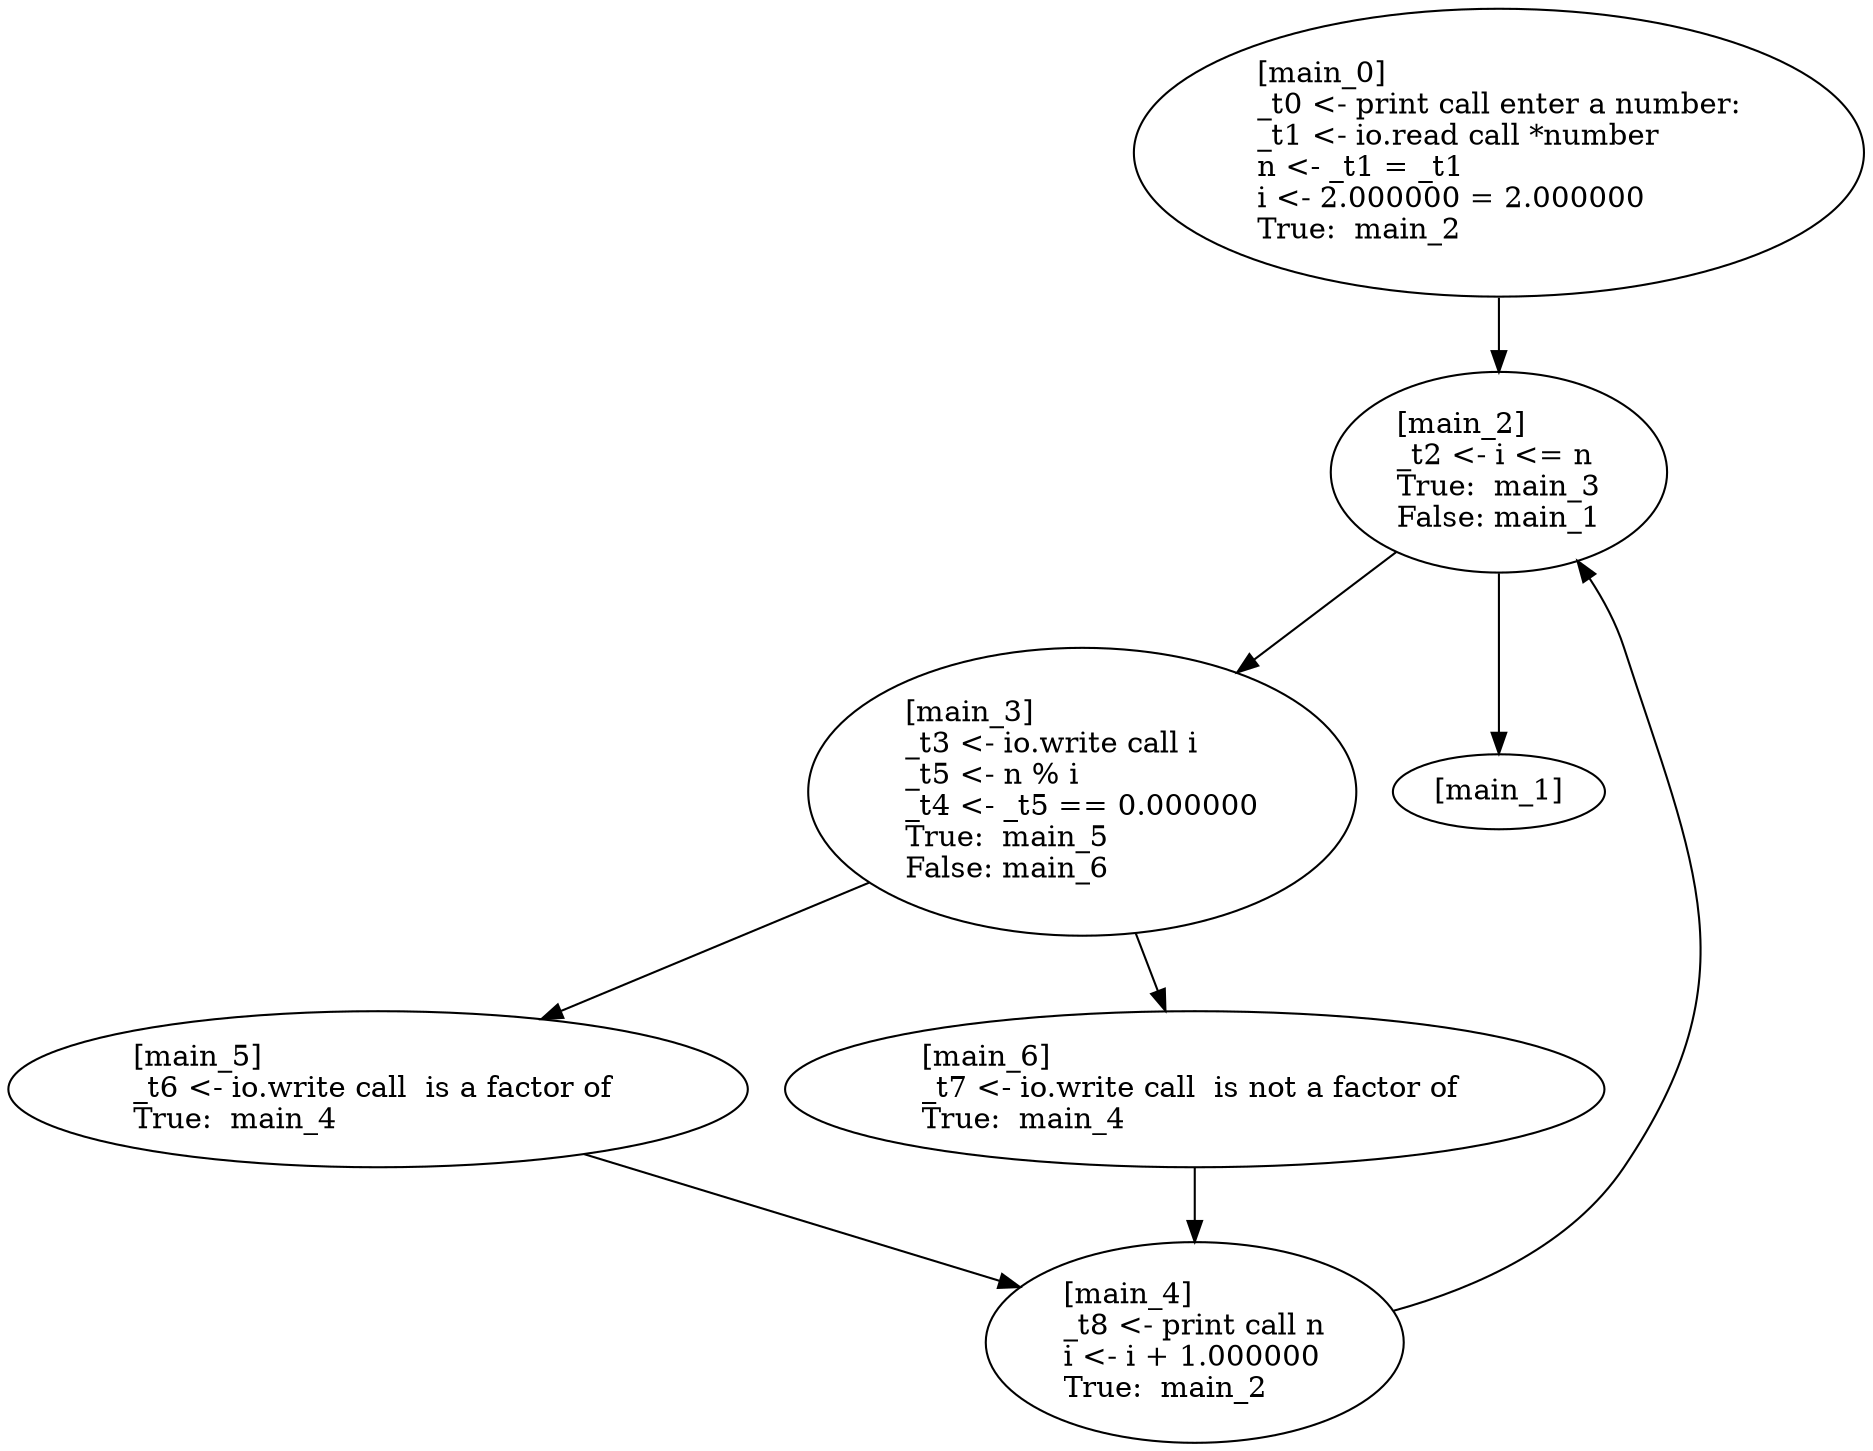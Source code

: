 digraph {
"00F804E8" [label="[main_0]\l_t0 <- print call enter a number:\l_t1 <- io.read call *number\ln <- _t1 = _t1\li <- 2.000000 = 2.000000\lTrue:  main_2\l"]
"00F804E8" -> "00F80548"
"00F80548" [label="[main_2]\l_t2 <- i <= n\lTrue:  main_3\lFalse: main_1\l"]
"00F80548" -> "00F7FF48"
"00F80548" -> "00F80128"
"00F7FF48" [label="[main_3]\l_t3 <- io.write call i\l_t5 <- n % i\l_t4 <- _t5 == 0.000000\lTrue:  main_5\lFalse: main_6\l"]
"00F7FF48" -> "00F80428"
"00F7FF48" -> "00F805A8"
"00F80128" [label="[main_1]\l"]
"00F80428" [label="[main_5]\l_t6 <- io.write call  is a factor of \lTrue:  main_4\l"]
"00F80428" -> "00F7FD68"
"00F7FD68" [label="[main_4]\l_t8 <- print call n\li <- i + 1.000000\lTrue:  main_2\l"]
"00F7FD68" -> "00F80548"
"00F805A8" [label="[main_6]\l_t7 <- io.write call  is not a factor of \lTrue:  main_4\l"]
"00F805A8" -> "00F7FD68"
}